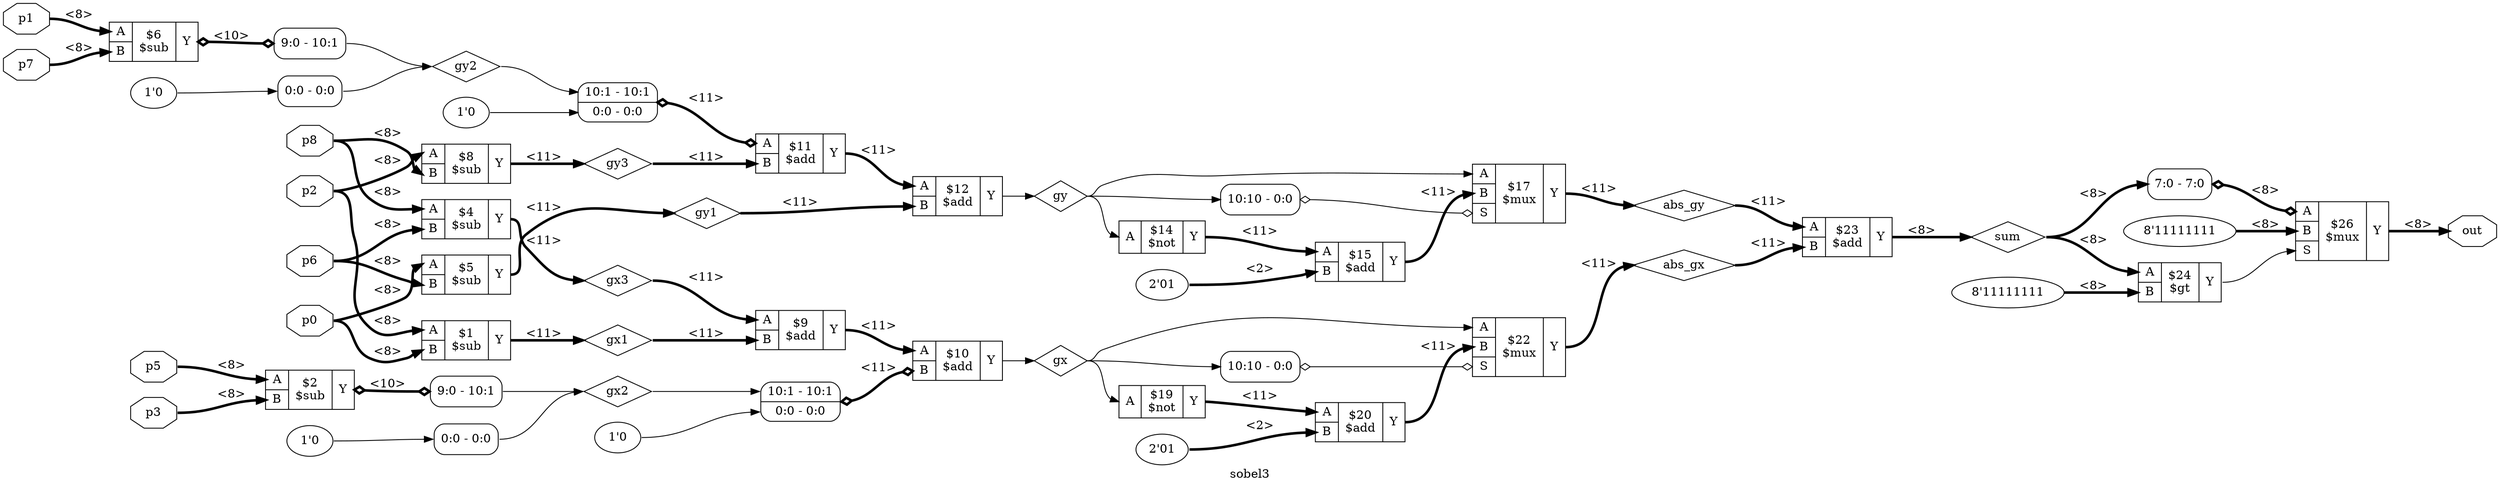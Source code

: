 digraph "sobel3" {
label="sobel3";
rankdir="LR";
remincross=true;
n2 [ shape=octagon, label="p0", color="black", fontcolor="black" ];
n3 [ shape=octagon, label="p1", color="black", fontcolor="black" ];
n4 [ shape=octagon, label="p2", color="black", fontcolor="black" ];
n5 [ shape=octagon, label="p3", color="black", fontcolor="black" ];
n6 [ shape=octagon, label="p5", color="black", fontcolor="black" ];
n7 [ shape=octagon, label="p6", color="black", fontcolor="black" ];
n8 [ shape=octagon, label="p7", color="black", fontcolor="black" ];
n9 [ shape=octagon, label="p8", color="black", fontcolor="black" ];
n10 [ shape=octagon, label="out", color="black", fontcolor="black" ];
n11 [ shape=diamond, label="gx", color="black", fontcolor="black" ];
n12 [ shape=diamond, label="gy", color="black", fontcolor="black" ];
n13 [ shape=diamond, label="gx1", color="black", fontcolor="black" ];
n14 [ shape=diamond, label="gx2", color="black", fontcolor="black" ];
n15 [ shape=diamond, label="gx3", color="black", fontcolor="black" ];
n16 [ shape=diamond, label="gy1", color="black", fontcolor="black" ];
n17 [ shape=diamond, label="gy2", color="black", fontcolor="black" ];
n18 [ shape=diamond, label="gy3", color="black", fontcolor="black" ];
n19 [ shape=diamond, label="abs_gx", color="black", fontcolor="black" ];
n20 [ shape=diamond, label="abs_gy", color="black", fontcolor="black" ];
n21 [ shape=diamond, label="sum", color="black", fontcolor="black" ];
c32 [ shape=record, label="{{<p29> A|<p30> B}|$1\n$sub|{<p31> Y}}" ];
c33 [ shape=record, label="{{<p29> A|<p30> B}|$2\n$sub|{<p31> Y}}" ];
x0 [ shape=record, style=rounded, label="<s0> 9:0 - 10:1 " ];
c33:p31:e -> x0:w [arrowhead=odiamond, arrowtail=odiamond, dir=both, color="black", style="setlinewidth(3)", label="<10>"];
c34 [ shape=record, label="{{<p29> A|<p30> B}|$4\n$sub|{<p31> Y}}" ];
c35 [ shape=record, label="{{<p29> A|<p30> B}|$5\n$sub|{<p31> Y}}" ];
c36 [ shape=record, label="{{<p29> A|<p30> B}|$6\n$sub|{<p31> Y}}" ];
x1 [ shape=record, style=rounded, label="<s0> 9:0 - 10:1 " ];
c36:p31:e -> x1:w [arrowhead=odiamond, arrowtail=odiamond, dir=both, color="black", style="setlinewidth(3)", label="<10>"];
c37 [ shape=record, label="{{<p29> A|<p30> B}|$8\n$sub|{<p31> Y}}" ];
c38 [ shape=record, label="{{<p29> A|<p30> B}|$9\n$add|{<p31> Y}}" ];
v3 [ label="1'0" ];
c39 [ shape=record, label="{{<p29> A|<p30> B}|$10\n$add|{<p31> Y}}" ];
x2 [ shape=record, style=rounded, label="<s1> 10:1 - 10:1 |<s0> 0:0 - 0:0 " ];
x2:e -> c39:p30:w [arrowhead=odiamond, arrowtail=odiamond, dir=both, color="black", style="setlinewidth(3)", label="<11>"];
v5 [ label="1'0" ];
c40 [ shape=record, label="{{<p29> A|<p30> B}|$11\n$add|{<p31> Y}}" ];
x4 [ shape=record, style=rounded, label="<s1> 10:1 - 10:1 |<s0> 0:0 - 0:0 " ];
x4:e -> c40:p29:w [arrowhead=odiamond, arrowtail=odiamond, dir=both, color="black", style="setlinewidth(3)", label="<11>"];
c41 [ shape=record, label="{{<p29> A|<p30> B}|$12\n$add|{<p31> Y}}" ];
c42 [ shape=record, label="{{<p29> A}|$14\n$not|{<p31> Y}}" ];
v6 [ label="2'01" ];
c43 [ shape=record, label="{{<p29> A|<p30> B}|$15\n$add|{<p31> Y}}" ];
c45 [ shape=record, label="{{<p29> A|<p30> B|<p44> S}|$17\n$mux|{<p31> Y}}" ];
x7 [ shape=record, style=rounded, label="<s0> 10:10 - 0:0 " ];
x7:e -> c45:p44:w [arrowhead=odiamond, arrowtail=odiamond, dir=both, color="black", label=""];
c46 [ shape=record, label="{{<p29> A}|$19\n$not|{<p31> Y}}" ];
v8 [ label="2'01" ];
c47 [ shape=record, label="{{<p29> A|<p30> B}|$20\n$add|{<p31> Y}}" ];
c48 [ shape=record, label="{{<p29> A|<p30> B|<p44> S}|$22\n$mux|{<p31> Y}}" ];
x9 [ shape=record, style=rounded, label="<s0> 10:10 - 0:0 " ];
x9:e -> c48:p44:w [arrowhead=odiamond, arrowtail=odiamond, dir=both, color="black", label=""];
c49 [ shape=record, label="{{<p29> A|<p30> B}|$23\n$add|{<p31> Y}}" ];
v10 [ label="8'11111111" ];
c50 [ shape=record, label="{{<p29> A|<p30> B}|$24\n$gt|{<p31> Y}}" ];
v12 [ label="8'11111111" ];
c51 [ shape=record, label="{{<p29> A|<p30> B|<p44> S}|$26\n$mux|{<p31> Y}}" ];
x11 [ shape=record, style=rounded, label="<s0> 7:0 - 7:0 " ];
x11:e -> c51:p29:w [arrowhead=odiamond, arrowtail=odiamond, dir=both, color="black", style="setlinewidth(3)", label="<8>"];
v13 [ label="1'0" ];
x14 [ shape=record, style=rounded, label="<s0> 0:0 - 0:0 " ];
v15 [ label="1'0" ];
x16 [ shape=record, style=rounded, label="<s0> 0:0 - 0:0 " ];
c51:p31:e -> n10:w [color="black", style="setlinewidth(3)", label="<8>"];
c39:p31:e -> n11:w [color="black", label=""];
n11:e -> c46:p29:w [color="black", label=""];
n11:e -> c48:p29:w [color="black", label=""];
n11:e -> x9:s0:w [color="black", label=""];
c41:p31:e -> n12:w [color="black", label=""];
n12:e -> c42:p29:w [color="black", label=""];
n12:e -> c45:p29:w [color="black", label=""];
n12:e -> x7:s0:w [color="black", label=""];
c32:p31:e -> n13:w [color="black", style="setlinewidth(3)", label="<11>"];
n13:e -> c38:p30:w [color="black", style="setlinewidth(3)", label="<11>"];
x0:s0:e -> n14:w [color="black", label=""];
x14:s0:e -> n14:w [color="black", label=""];
n14:e -> x2:s1:w [color="black", label=""];
c34:p31:e -> n15:w [color="black", style="setlinewidth(3)", label="<11>"];
n15:e -> c38:p29:w [color="black", style="setlinewidth(3)", label="<11>"];
c35:p31:e -> n16:w [color="black", style="setlinewidth(3)", label="<11>"];
n16:e -> c41:p30:w [color="black", style="setlinewidth(3)", label="<11>"];
x16:s0:e -> n17:w [color="black", label=""];
x1:s0:e -> n17:w [color="black", label=""];
n17:e -> x4:s1:w [color="black", label=""];
c37:p31:e -> n18:w [color="black", style="setlinewidth(3)", label="<11>"];
n18:e -> c40:p30:w [color="black", style="setlinewidth(3)", label="<11>"];
c48:p31:e -> n19:w [color="black", style="setlinewidth(3)", label="<11>"];
n19:e -> c49:p30:w [color="black", style="setlinewidth(3)", label="<11>"];
n2:e -> c32:p30:w [color="black", style="setlinewidth(3)", label="<8>"];
n2:e -> c35:p29:w [color="black", style="setlinewidth(3)", label="<8>"];
c45:p31:e -> n20:w [color="black", style="setlinewidth(3)", label="<11>"];
n20:e -> c49:p29:w [color="black", style="setlinewidth(3)", label="<11>"];
c49:p31:e -> n21:w [color="black", style="setlinewidth(3)", label="<8>"];
n21:e -> c50:p29:w [color="black", style="setlinewidth(3)", label="<8>"];
n21:e -> x11:s0:w [color="black", style="setlinewidth(3)", label="<8>"];
c38:p31:e -> c39:p29:w [color="black", style="setlinewidth(3)", label="<11>"];
c40:p31:e -> c41:p29:w [color="black", style="setlinewidth(3)", label="<11>"];
c42:p31:e -> c43:p29:w [color="black", style="setlinewidth(3)", label="<11>"];
c43:p31:e -> c45:p30:w [color="black", style="setlinewidth(3)", label="<11>"];
c46:p31:e -> c47:p29:w [color="black", style="setlinewidth(3)", label="<11>"];
c47:p31:e -> c48:p30:w [color="black", style="setlinewidth(3)", label="<11>"];
c50:p31:e -> c51:p44:w [color="black", label=""];
n3:e -> c36:p29:w [color="black", style="setlinewidth(3)", label="<8>"];
n4:e -> c32:p29:w [color="black", style="setlinewidth(3)", label="<8>"];
n4:e -> c37:p29:w [color="black", style="setlinewidth(3)", label="<8>"];
n5:e -> c33:p30:w [color="black", style="setlinewidth(3)", label="<8>"];
n6:e -> c33:p29:w [color="black", style="setlinewidth(3)", label="<8>"];
n7:e -> c34:p30:w [color="black", style="setlinewidth(3)", label="<8>"];
n7:e -> c35:p30:w [color="black", style="setlinewidth(3)", label="<8>"];
n8:e -> c36:p30:w [color="black", style="setlinewidth(3)", label="<8>"];
n9:e -> c34:p29:w [color="black", style="setlinewidth(3)", label="<8>"];
n9:e -> c37:p30:w [color="black", style="setlinewidth(3)", label="<8>"];
v10:e -> c50:p30:w [color="black", style="setlinewidth(3)", label="<8>"];
v12:e -> c51:p30:w [color="black", style="setlinewidth(3)", label="<8>"];
v13:e -> x14:w [color="black", label=""];
v15:e -> x16:w [color="black", label=""];
v3:e -> x2:s0:w [color="black", label=""];
v5:e -> x4:s0:w [color="black", label=""];
v6:e -> c43:p30:w [color="black", style="setlinewidth(3)", label="<2>"];
v8:e -> c47:p30:w [color="black", style="setlinewidth(3)", label="<2>"];
}
